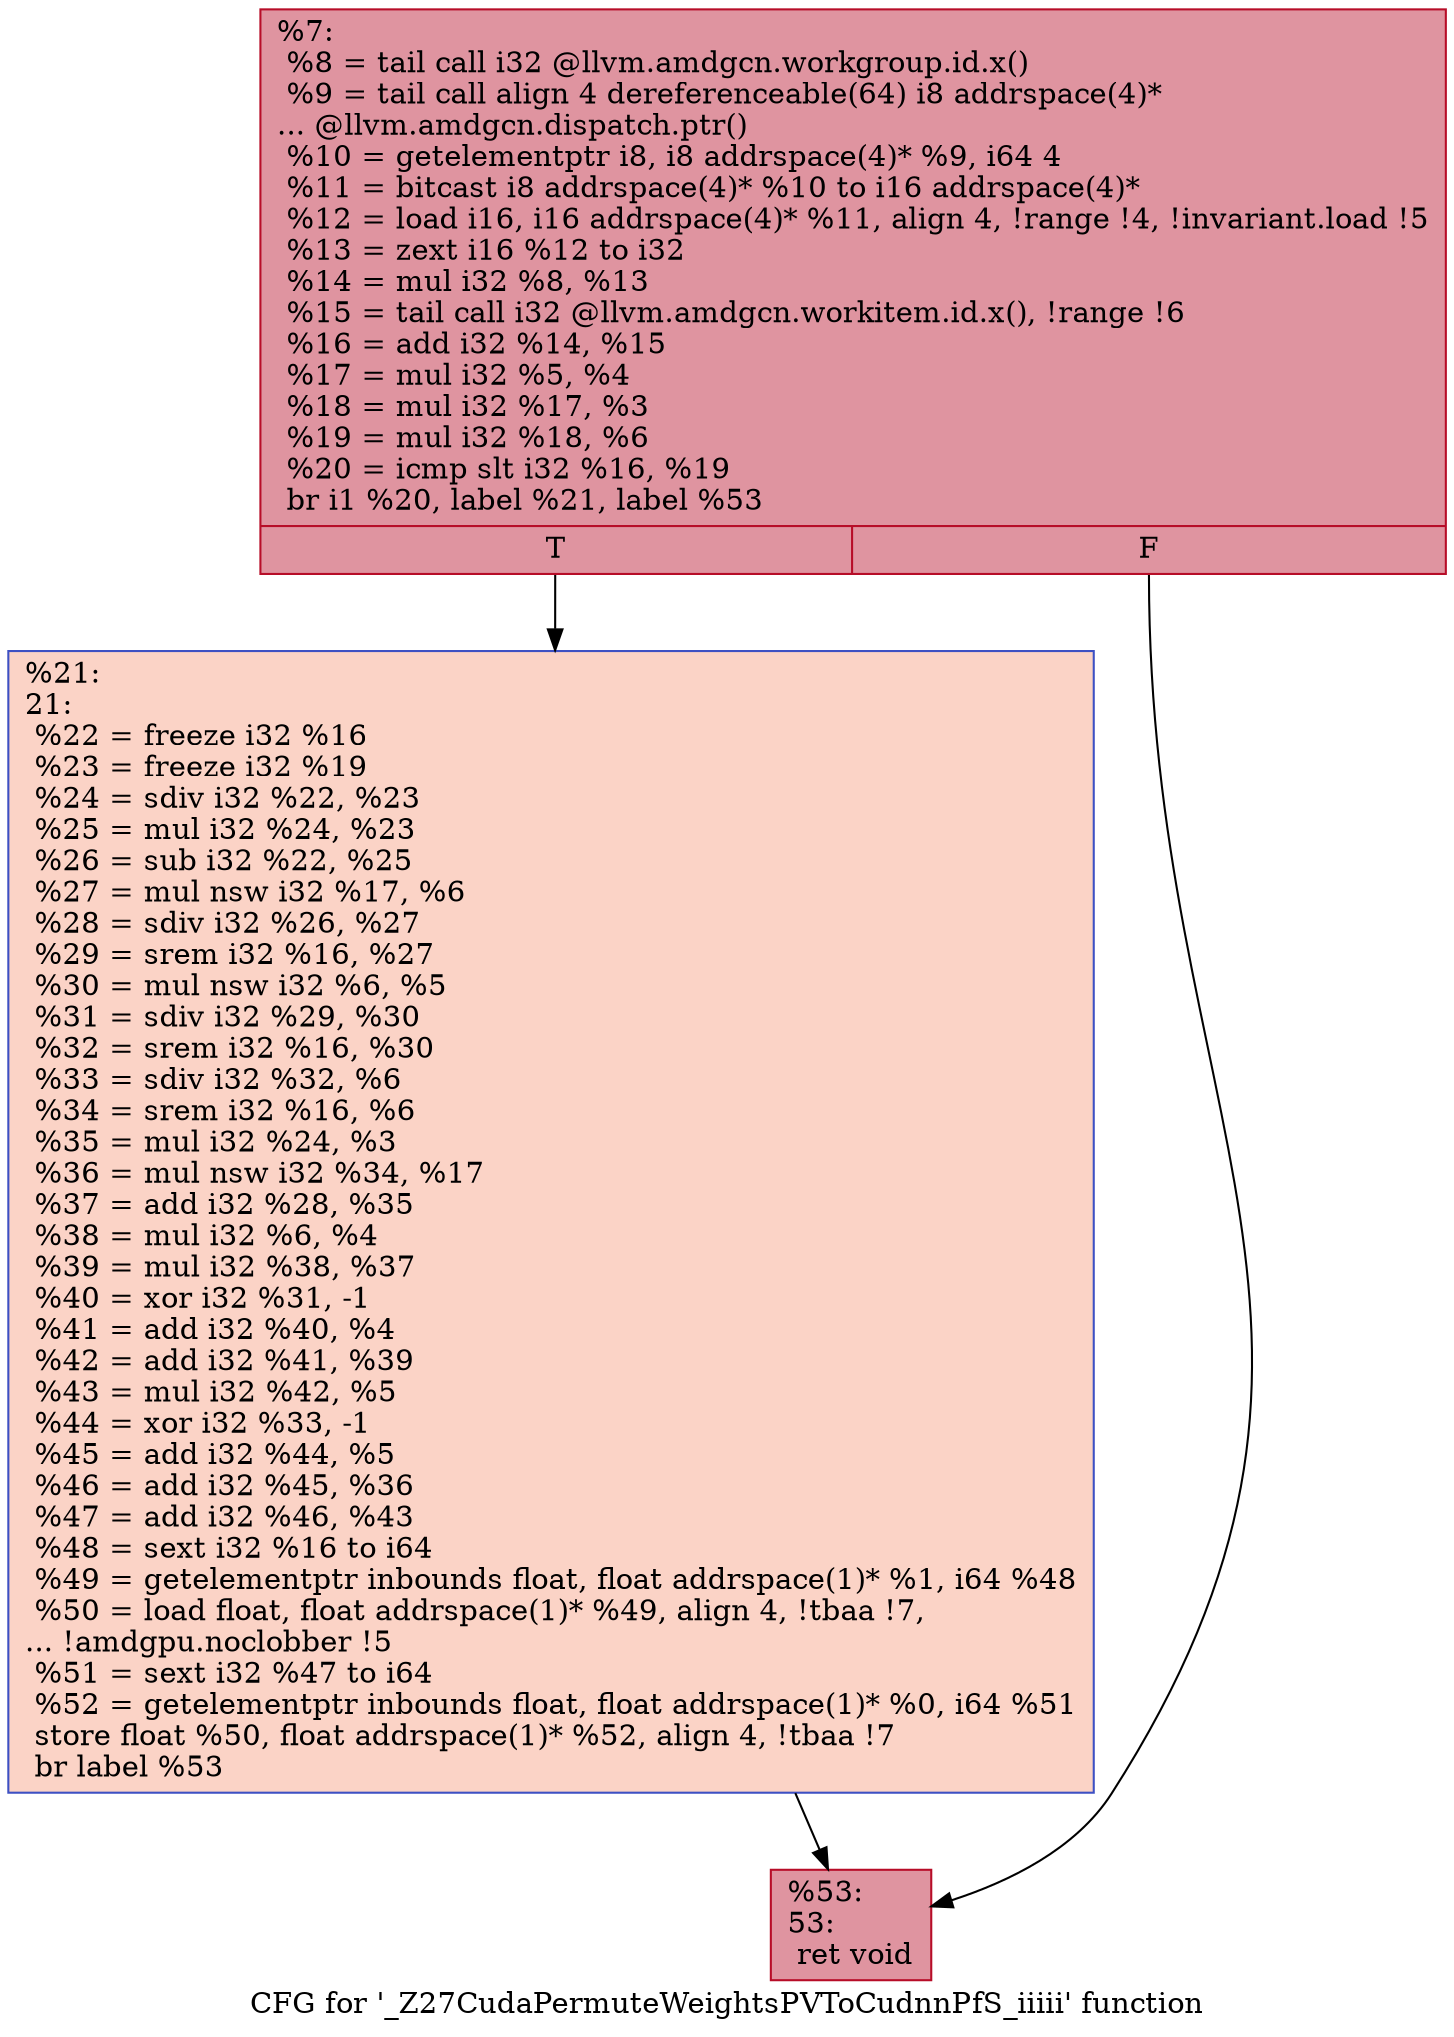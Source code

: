 digraph "CFG for '_Z27CudaPermuteWeightsPVToCudnnPfS_iiiii' function" {
	label="CFG for '_Z27CudaPermuteWeightsPVToCudnnPfS_iiiii' function";

	Node0x53ae410 [shape=record,color="#b70d28ff", style=filled, fillcolor="#b70d2870",label="{%7:\l  %8 = tail call i32 @llvm.amdgcn.workgroup.id.x()\l  %9 = tail call align 4 dereferenceable(64) i8 addrspace(4)*\l... @llvm.amdgcn.dispatch.ptr()\l  %10 = getelementptr i8, i8 addrspace(4)* %9, i64 4\l  %11 = bitcast i8 addrspace(4)* %10 to i16 addrspace(4)*\l  %12 = load i16, i16 addrspace(4)* %11, align 4, !range !4, !invariant.load !5\l  %13 = zext i16 %12 to i32\l  %14 = mul i32 %8, %13\l  %15 = tail call i32 @llvm.amdgcn.workitem.id.x(), !range !6\l  %16 = add i32 %14, %15\l  %17 = mul i32 %5, %4\l  %18 = mul i32 %17, %3\l  %19 = mul i32 %18, %6\l  %20 = icmp slt i32 %16, %19\l  br i1 %20, label %21, label %53\l|{<s0>T|<s1>F}}"];
	Node0x53ae410:s0 -> Node0x53b0530;
	Node0x53ae410:s1 -> Node0x53b05c0;
	Node0x53b0530 [shape=record,color="#3d50c3ff", style=filled, fillcolor="#f59c7d70",label="{%21:\l21:                                               \l  %22 = freeze i32 %16\l  %23 = freeze i32 %19\l  %24 = sdiv i32 %22, %23\l  %25 = mul i32 %24, %23\l  %26 = sub i32 %22, %25\l  %27 = mul nsw i32 %17, %6\l  %28 = sdiv i32 %26, %27\l  %29 = srem i32 %16, %27\l  %30 = mul nsw i32 %6, %5\l  %31 = sdiv i32 %29, %30\l  %32 = srem i32 %16, %30\l  %33 = sdiv i32 %32, %6\l  %34 = srem i32 %16, %6\l  %35 = mul i32 %24, %3\l  %36 = mul nsw i32 %34, %17\l  %37 = add i32 %28, %35\l  %38 = mul i32 %6, %4\l  %39 = mul i32 %38, %37\l  %40 = xor i32 %31, -1\l  %41 = add i32 %40, %4\l  %42 = add i32 %41, %39\l  %43 = mul i32 %42, %5\l  %44 = xor i32 %33, -1\l  %45 = add i32 %44, %5\l  %46 = add i32 %45, %36\l  %47 = add i32 %46, %43\l  %48 = sext i32 %16 to i64\l  %49 = getelementptr inbounds float, float addrspace(1)* %1, i64 %48\l  %50 = load float, float addrspace(1)* %49, align 4, !tbaa !7,\l... !amdgpu.noclobber !5\l  %51 = sext i32 %47 to i64\l  %52 = getelementptr inbounds float, float addrspace(1)* %0, i64 %51\l  store float %50, float addrspace(1)* %52, align 4, !tbaa !7\l  br label %53\l}"];
	Node0x53b0530 -> Node0x53b05c0;
	Node0x53b05c0 [shape=record,color="#b70d28ff", style=filled, fillcolor="#b70d2870",label="{%53:\l53:                                               \l  ret void\l}"];
}

